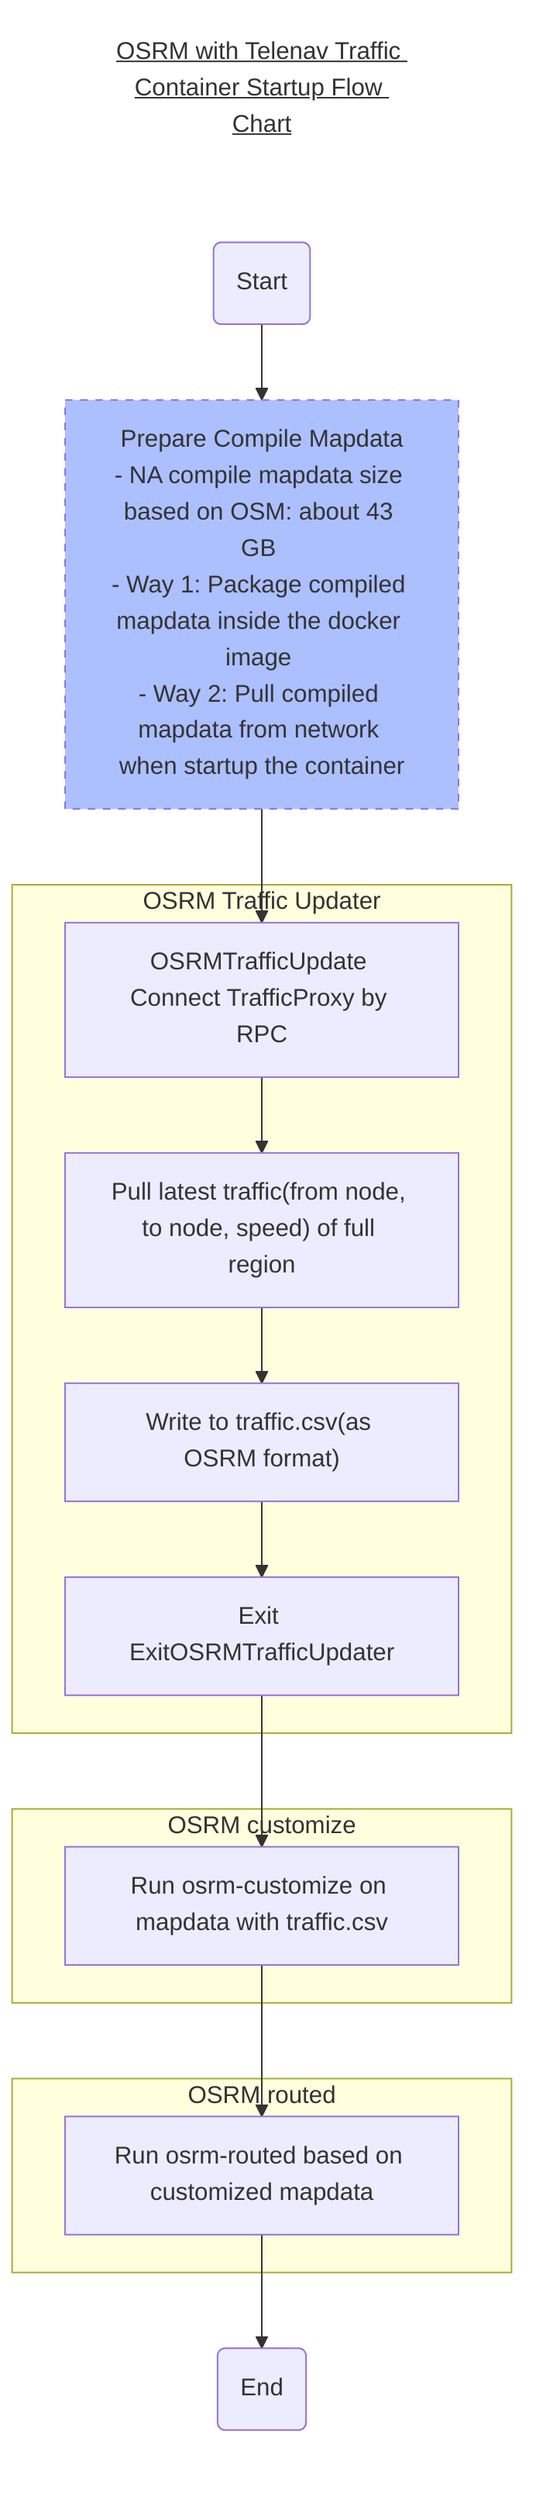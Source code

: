 %% Call below command to convert .mmd to .png
%%  Adjust -w or -H if necessary
%% mmdc -p puppeteer-config.json -i osrm-with-traffic-startup-flow-chart.mmd -o osrm-with-traffic-startup-flow-chart.mmd.png

graph TD

Title[<u>OSRM with Telenav Traffic Container Startup Flow Chart</u>]
Title-->Start
style Title fill:#FFF,stroke:#FFF
linkStyle 0 stroke:#FFF,stroke-width:0;

Start("Start") --> PrepareCompiledMapdata["Prepare Compile Mapdata<p></p>- NA compile mapdata size based on OSM: about 43 GB <p></p>- Way 1: Package compiled mapdata inside the docker image <p></p>- Way 2: Pull compiled mapdata from network when startup the container "]
style PrepareCompiledMapdata fill:#acbfff,stroke-dasharray: 5, 5

PrepareCompiledMapdata --> ConnectTrafficProxy["OSRMTrafficUpdate Connect TrafficProxy by RPC"]

subgraph OSRM Traffic Updater
ConnectTrafficProxy --> PullLatestTraffic["Pull latest traffic(from node, to node, speed) of full region"]
PullLatestTraffic --> WriteToCSV["Write to traffic.csv(as OSRM format)"]
WriteToCSV --> ExitOSRMTrafficUpdater["Exit ExitOSRMTrafficUpdater"]
end

subgraph OSRM customize
ExitOSRMTrafficUpdater --> OSRMCustomize["Run osrm-customize on mapdata with traffic.csv"]
end

subgraph OSRM routed
OSRMCustomize --> OSRMRouted["Run osrm-routed based on customized mapdata"]
end

OSRMRouted --> End("End")